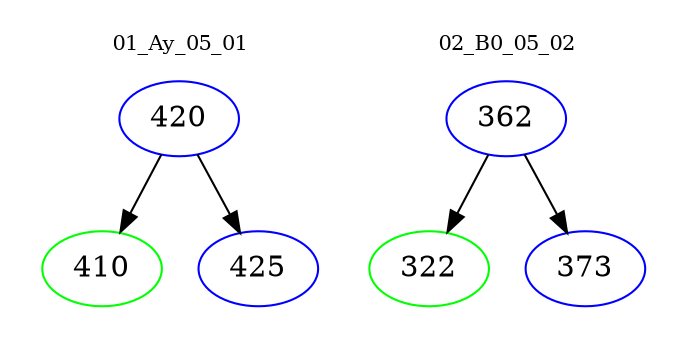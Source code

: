 digraph{
subgraph cluster_0 {
color = white
label = "01_Ay_05_01";
fontsize=10;
T0_420 [label="420", color="blue"]
T0_420 -> T0_410 [color="black"]
T0_410 [label="410", color="green"]
T0_420 -> T0_425 [color="black"]
T0_425 [label="425", color="blue"]
}
subgraph cluster_1 {
color = white
label = "02_B0_05_02";
fontsize=10;
T1_362 [label="362", color="blue"]
T1_362 -> T1_322 [color="black"]
T1_322 [label="322", color="green"]
T1_362 -> T1_373 [color="black"]
T1_373 [label="373", color="blue"]
}
}
